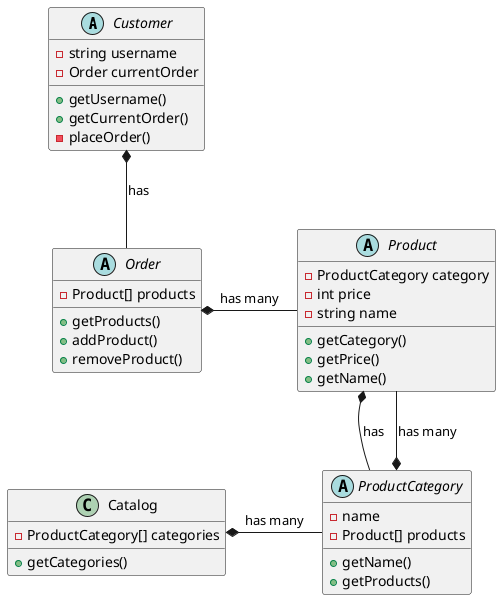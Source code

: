 @startuml
'https://plantuml.com/class-diagram

abstract class Customer {
    - string username
    - Order currentOrder
    + getUsername()
    + getCurrentOrder()
    - placeOrder()
}


abstract class Order {
    - Product[] products
    + getProducts()
    + addProduct()
    + removeProduct()
}


abstract class Product {
    - ProductCategory category
    - int price
    - string name
    + getCategory()
    + getPrice()
    + getName()
}


abstract class ProductCategory {
    - name
    - Product[] products
    + getName()
    + getProducts()
}

class Catalog {
    - ProductCategory[] categories
    + getCategories()
}


Customer *-- Order: has
Order *- Product: has many
Product *-- ProductCategory: has
Product --* ProductCategory: has many
Catalog *- ProductCategory: has many


@enduml
